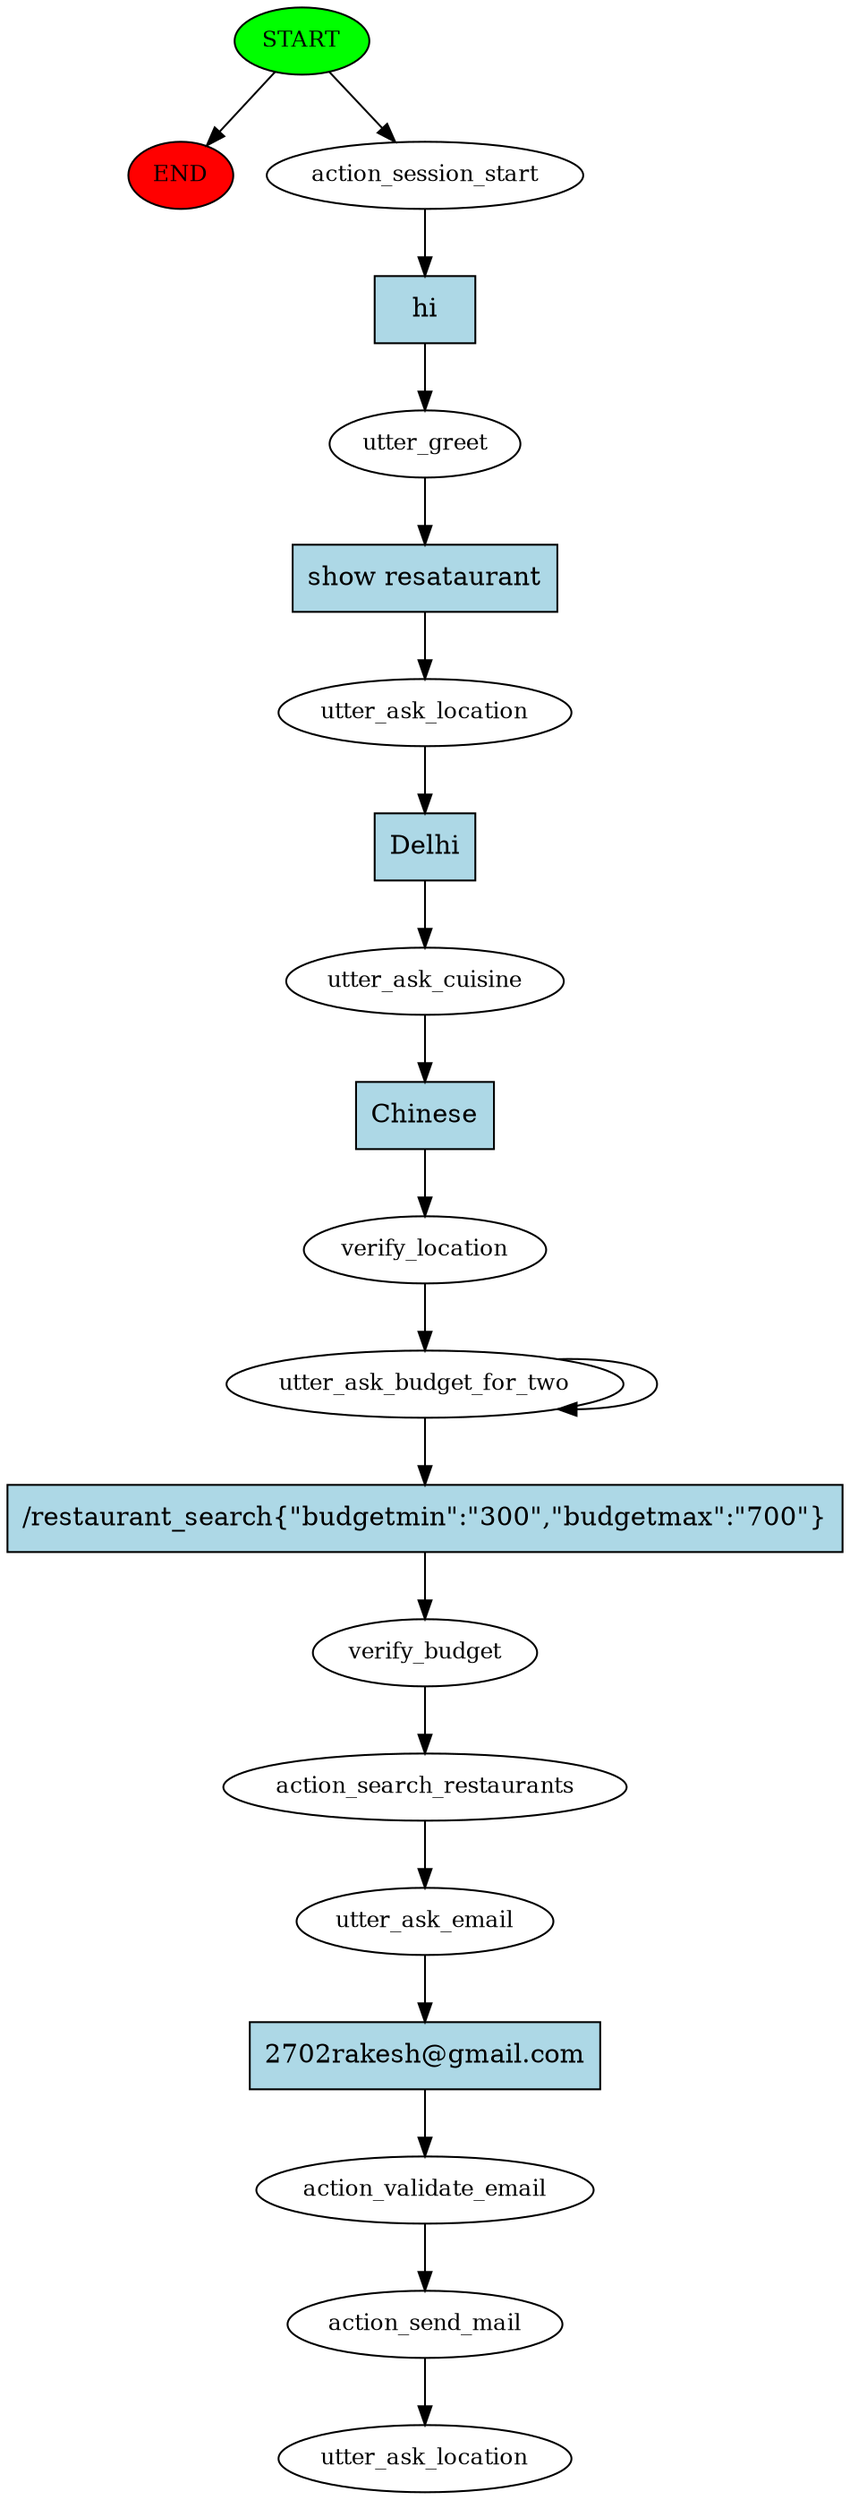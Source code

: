 digraph  {
0 [class="start active", fillcolor=green, fontsize=12, label=START, style=filled];
"-1" [class=end, fillcolor=red, fontsize=12, label=END, style=filled];
1 [class=active, fontsize=12, label=action_session_start];
2 [class=active, fontsize=12, label=utter_greet];
3 [class=active, fontsize=12, label=utter_ask_location];
4 [class=active, fontsize=12, label=utter_ask_cuisine];
5 [class=active, fontsize=12, label=verify_location];
6 [class=active, fontsize=12, label=utter_ask_budget_for_two];
8 [class=active, fontsize=12, label=verify_budget];
9 [class=active, fontsize=12, label=action_search_restaurants];
10 [class=active, fontsize=12, label=utter_ask_email];
11 [class=active, fontsize=12, label=action_validate_email];
12 [class=active, fontsize=12, label=action_send_mail];
13 [class="dashed active", fontsize=12, label=utter_ask_location];
14 [class="intent active", fillcolor=lightblue, label=hi, shape=rect, style=filled];
15 [class="intent active", fillcolor=lightblue, label="show resataurant", shape=rect, style=filled];
16 [class="intent active", fillcolor=lightblue, label=Delhi, shape=rect, style=filled];
17 [class="intent active", fillcolor=lightblue, label=Chinese, shape=rect, style=filled];
18 [class="intent active", fillcolor=lightblue, label="/restaurant_search{\"budgetmin\":\"300\",\"budgetmax\":\"700\"}", shape=rect, style=filled];
19 [class="intent active", fillcolor=lightblue, label="2702rakesh@gmail.com", shape=rect, style=filled];
0 -> "-1"  [class="", key=NONE, label=""];
0 -> 1  [class=active, key=NONE, label=""];
1 -> 14  [class=active, key=0];
2 -> 15  [class=active, key=0];
3 -> 16  [class=active, key=0];
4 -> 17  [class=active, key=0];
5 -> 6  [class=active, key=NONE, label=""];
6 -> 6  [class=active, key=NONE, label=""];
6 -> 18  [class=active, key=0];
8 -> 9  [class=active, key=NONE, label=""];
9 -> 10  [class=active, key=NONE, label=""];
10 -> 19  [class=active, key=0];
11 -> 12  [class=active, key=NONE, label=""];
12 -> 13  [class=active, key=NONE, label=""];
14 -> 2  [class=active, key=0];
15 -> 3  [class=active, key=0];
16 -> 4  [class=active, key=0];
17 -> 5  [class=active, key=0];
18 -> 8  [class=active, key=0];
19 -> 11  [class=active, key=0];
}
